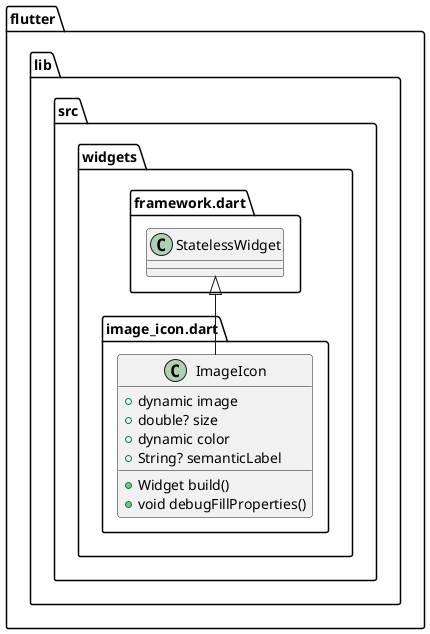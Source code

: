 @startuml
set namespaceSeparator ::

class "flutter::lib::src::widgets::image_icon.dart::ImageIcon" {
  +dynamic image
  +double? size
  +dynamic color
  +String? semanticLabel
  +Widget build()
  +void debugFillProperties()
}

"flutter::lib::src::widgets::framework.dart::StatelessWidget" <|-- "flutter::lib::src::widgets::image_icon.dart::ImageIcon"


@enduml